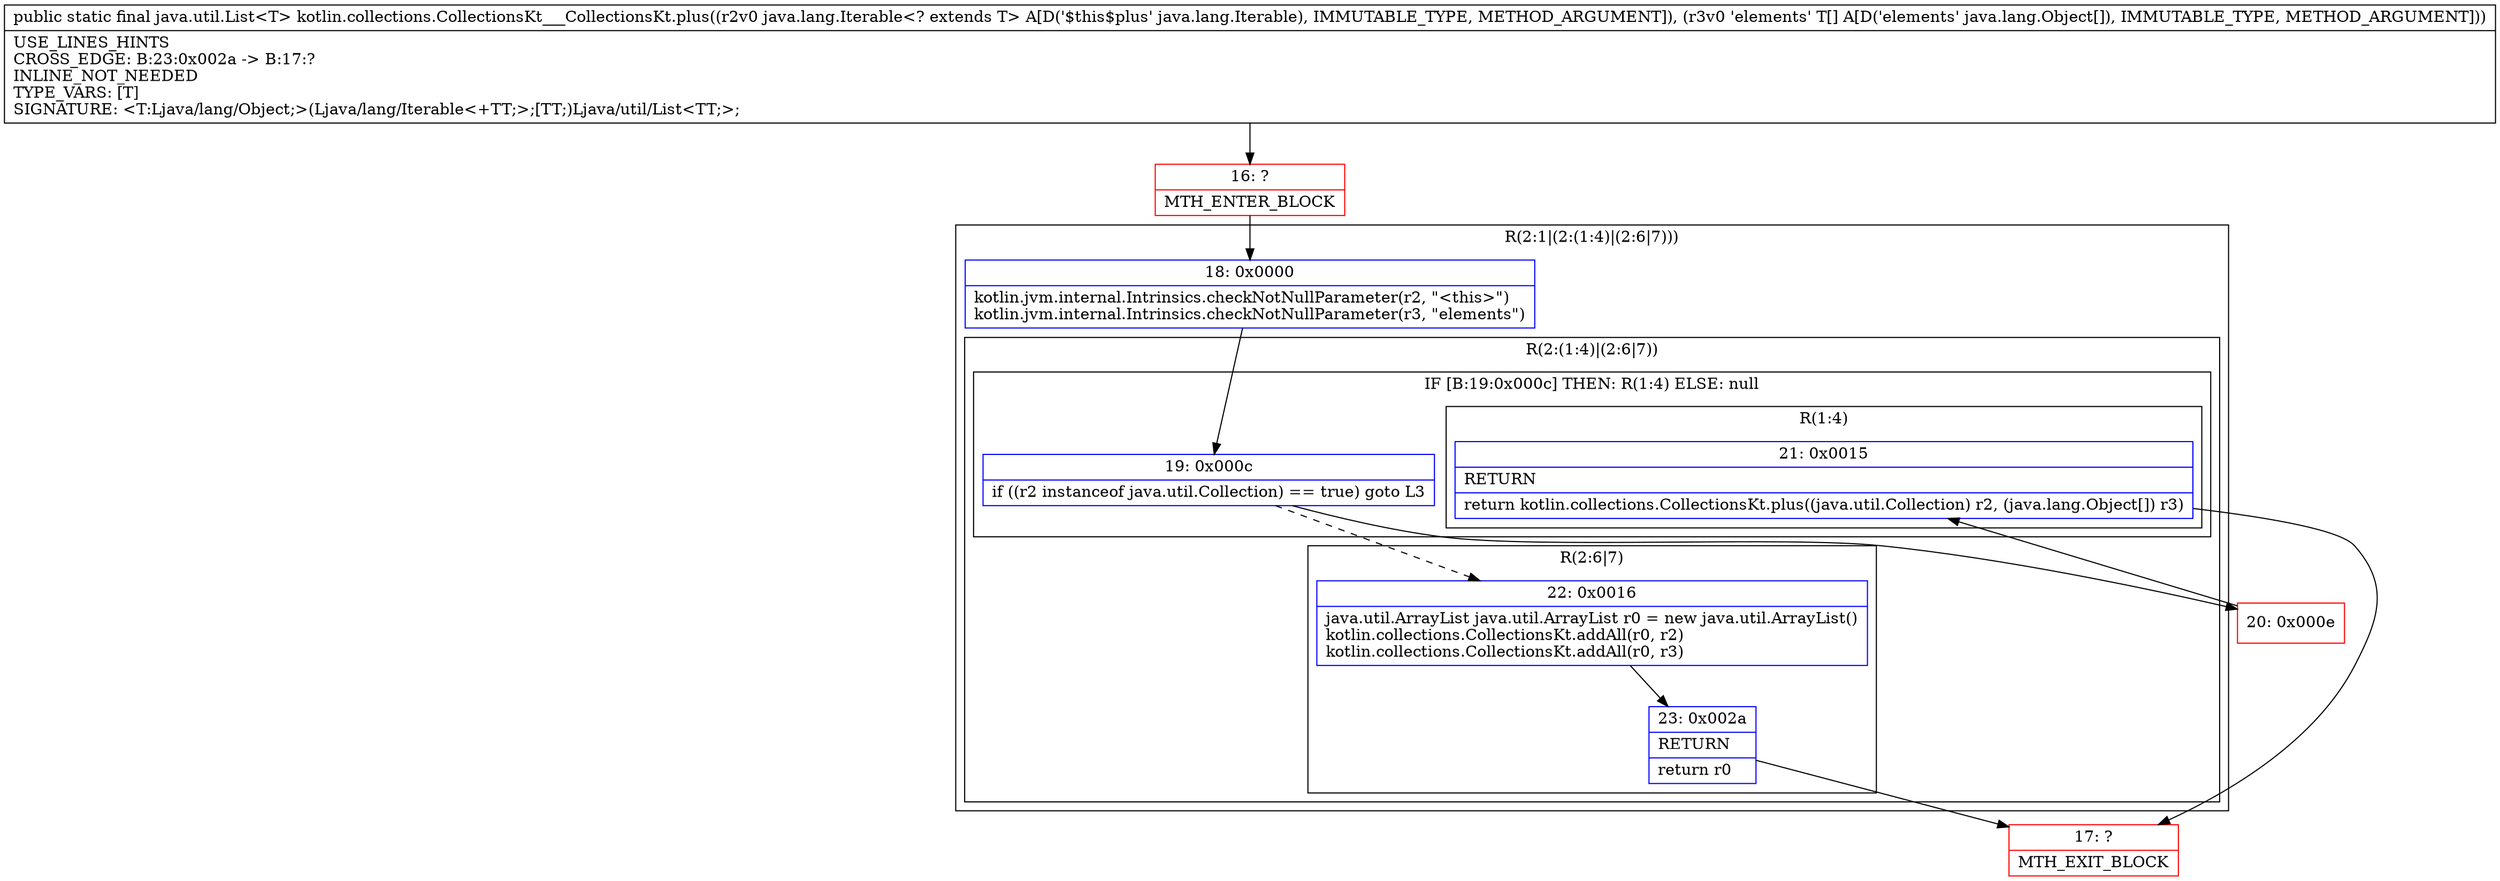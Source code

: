 digraph "CFG forkotlin.collections.CollectionsKt___CollectionsKt.plus(Ljava\/lang\/Iterable;[Ljava\/lang\/Object;)Ljava\/util\/List;" {
subgraph cluster_Region_869713086 {
label = "R(2:1|(2:(1:4)|(2:6|7)))";
node [shape=record,color=blue];
Node_18 [shape=record,label="{18\:\ 0x0000|kotlin.jvm.internal.Intrinsics.checkNotNullParameter(r2, \"\<this\>\")\lkotlin.jvm.internal.Intrinsics.checkNotNullParameter(r3, \"elements\")\l}"];
subgraph cluster_Region_232531241 {
label = "R(2:(1:4)|(2:6|7))";
node [shape=record,color=blue];
subgraph cluster_IfRegion_422395395 {
label = "IF [B:19:0x000c] THEN: R(1:4) ELSE: null";
node [shape=record,color=blue];
Node_19 [shape=record,label="{19\:\ 0x000c|if ((r2 instanceof java.util.Collection) == true) goto L3\l}"];
subgraph cluster_Region_1665955620 {
label = "R(1:4)";
node [shape=record,color=blue];
Node_21 [shape=record,label="{21\:\ 0x0015|RETURN\l|return kotlin.collections.CollectionsKt.plus((java.util.Collection) r2, (java.lang.Object[]) r3)\l}"];
}
}
subgraph cluster_Region_1456347795 {
label = "R(2:6|7)";
node [shape=record,color=blue];
Node_22 [shape=record,label="{22\:\ 0x0016|java.util.ArrayList java.util.ArrayList r0 = new java.util.ArrayList()\lkotlin.collections.CollectionsKt.addAll(r0, r2)\lkotlin.collections.CollectionsKt.addAll(r0, r3)\l}"];
Node_23 [shape=record,label="{23\:\ 0x002a|RETURN\l|return r0\l}"];
}
}
}
Node_16 [shape=record,color=red,label="{16\:\ ?|MTH_ENTER_BLOCK\l}"];
Node_20 [shape=record,color=red,label="{20\:\ 0x000e}"];
Node_17 [shape=record,color=red,label="{17\:\ ?|MTH_EXIT_BLOCK\l}"];
MethodNode[shape=record,label="{public static final java.util.List\<T\> kotlin.collections.CollectionsKt___CollectionsKt.plus((r2v0 java.lang.Iterable\<? extends T\> A[D('$this$plus' java.lang.Iterable), IMMUTABLE_TYPE, METHOD_ARGUMENT]), (r3v0 'elements' T[] A[D('elements' java.lang.Object[]), IMMUTABLE_TYPE, METHOD_ARGUMENT]))  | USE_LINES_HINTS\lCROSS_EDGE: B:23:0x002a \-\> B:17:?\lINLINE_NOT_NEEDED\lTYPE_VARS: [T]\lSIGNATURE: \<T:Ljava\/lang\/Object;\>(Ljava\/lang\/Iterable\<+TT;\>;[TT;)Ljava\/util\/List\<TT;\>;\l}"];
MethodNode -> Node_16;Node_18 -> Node_19;
Node_19 -> Node_20;
Node_19 -> Node_22[style=dashed];
Node_21 -> Node_17;
Node_22 -> Node_23;
Node_23 -> Node_17;
Node_16 -> Node_18;
Node_20 -> Node_21;
}


